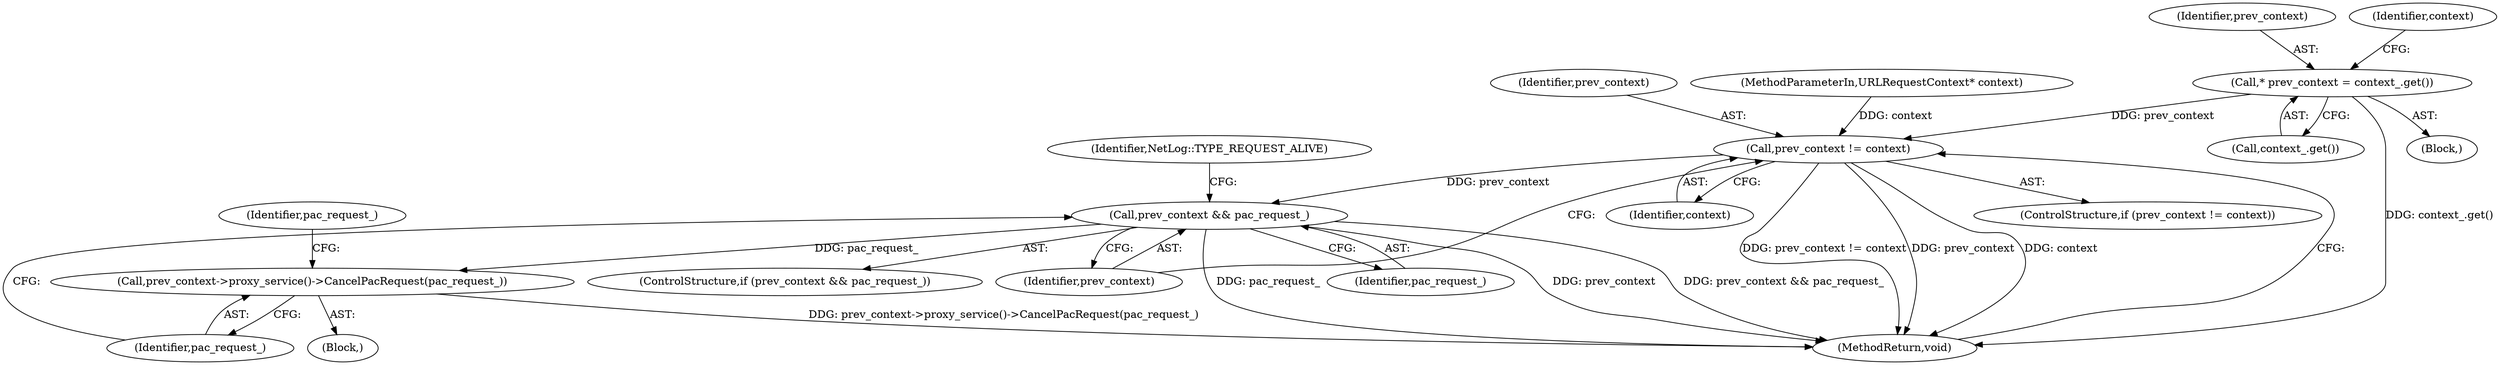 digraph "1_Chrome_ca8cc70b2de822b939f87effc7c2b83bac280a44_6@del" {
"1000104" [label="(Call,* prev_context = context_.get())"];
"1000117" [label="(Call,prev_context != context)"];
"1000122" [label="(Call,prev_context && pac_request_)"];
"1000126" [label="(Call,prev_context->proxy_service()->CancelPacRequest(pac_request_))"];
"1000121" [label="(ControlStructure,if (prev_context && pac_request_))"];
"1000104" [label="(Call,* prev_context = context_.get())"];
"1000127" [label="(Identifier,pac_request_)"];
"1000132" [label="(Identifier,NetLog::TYPE_REQUEST_ALIVE)"];
"1000106" [label="(Call,context_.get())"];
"1000123" [label="(Identifier,prev_context)"];
"1000101" [label="(MethodParameterIn,URLRequestContext* context)"];
"1000102" [label="(Block,)"];
"1000126" [label="(Call,prev_context->proxy_service()->CancelPacRequest(pac_request_))"];
"1000116" [label="(ControlStructure,if (prev_context != context))"];
"1000129" [label="(Identifier,pac_request_)"];
"1000146" [label="(MethodReturn,void)"];
"1000119" [label="(Identifier,context)"];
"1000118" [label="(Identifier,prev_context)"];
"1000124" [label="(Identifier,pac_request_)"];
"1000122" [label="(Call,prev_context && pac_request_)"];
"1000125" [label="(Block,)"];
"1000105" [label="(Identifier,prev_context)"];
"1000108" [label="(Identifier,context)"];
"1000117" [label="(Call,prev_context != context)"];
"1000104" -> "1000102"  [label="AST: "];
"1000104" -> "1000106"  [label="CFG: "];
"1000105" -> "1000104"  [label="AST: "];
"1000106" -> "1000104"  [label="AST: "];
"1000108" -> "1000104"  [label="CFG: "];
"1000104" -> "1000146"  [label="DDG: context_.get()"];
"1000104" -> "1000117"  [label="DDG: prev_context"];
"1000117" -> "1000116"  [label="AST: "];
"1000117" -> "1000119"  [label="CFG: "];
"1000118" -> "1000117"  [label="AST: "];
"1000119" -> "1000117"  [label="AST: "];
"1000123" -> "1000117"  [label="CFG: "];
"1000146" -> "1000117"  [label="CFG: "];
"1000117" -> "1000146"  [label="DDG: prev_context != context"];
"1000117" -> "1000146"  [label="DDG: prev_context"];
"1000117" -> "1000146"  [label="DDG: context"];
"1000101" -> "1000117"  [label="DDG: context"];
"1000117" -> "1000122"  [label="DDG: prev_context"];
"1000122" -> "1000121"  [label="AST: "];
"1000122" -> "1000123"  [label="CFG: "];
"1000122" -> "1000124"  [label="CFG: "];
"1000123" -> "1000122"  [label="AST: "];
"1000124" -> "1000122"  [label="AST: "];
"1000127" -> "1000122"  [label="CFG: "];
"1000132" -> "1000122"  [label="CFG: "];
"1000122" -> "1000146"  [label="DDG: prev_context"];
"1000122" -> "1000146"  [label="DDG: prev_context && pac_request_"];
"1000122" -> "1000146"  [label="DDG: pac_request_"];
"1000122" -> "1000126"  [label="DDG: pac_request_"];
"1000126" -> "1000125"  [label="AST: "];
"1000126" -> "1000127"  [label="CFG: "];
"1000127" -> "1000126"  [label="AST: "];
"1000129" -> "1000126"  [label="CFG: "];
"1000126" -> "1000146"  [label="DDG: prev_context->proxy_service()->CancelPacRequest(pac_request_)"];
}
